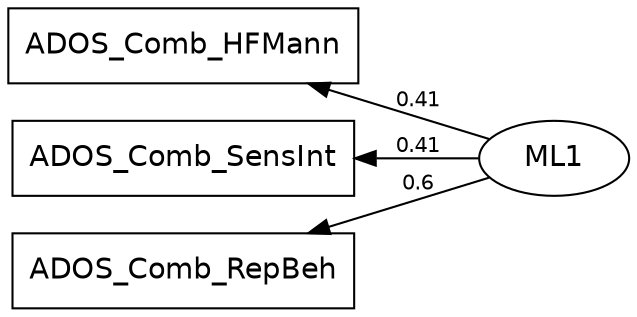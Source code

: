 digraph Factor  {
  rankdir=RL;
  size="8,6";
  node [fontname="Helvetica" fontsize=14 shape=box, width=2];
  edge [fontname="Helvetica" fontsize=10];
V1  [label = "ADOS_Comb_HFMann"];
V2  [label = "ADOS_Comb_SensInt"];
V3  [label = "ADOS_Comb_RepBeh"];
node [shape=ellipse, width ="1"];
ML1-> V1 [ label = 0.41 ];
ML1-> V2 [ label = 0.41 ];
ML1-> V3 [ label = 0.6 ];
{ rank=same;
V1;V2;V3;}{ rank=same;
ML1;}}